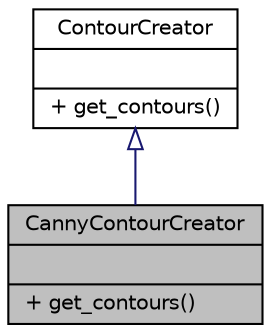 digraph "CannyContourCreator"
{
  edge [fontname="Helvetica",fontsize="10",labelfontname="Helvetica",labelfontsize="10"];
  node [fontname="Helvetica",fontsize="10",shape=record];
  Node1 [label="{CannyContourCreator\n||+ get_contours()\l}",height=0.2,width=0.4,color="black", fillcolor="grey75", style="filled" fontcolor="black"];
  Node2 -> Node1 [dir="back",color="midnightblue",fontsize="10",style="solid",arrowtail="onormal",fontname="Helvetica"];
  Node2 [label="{ContourCreator\n||+ get_contours()\l}",height=0.2,width=0.4,color="black", fillcolor="white", style="filled",URL="$classContourCreator.html"];
}
